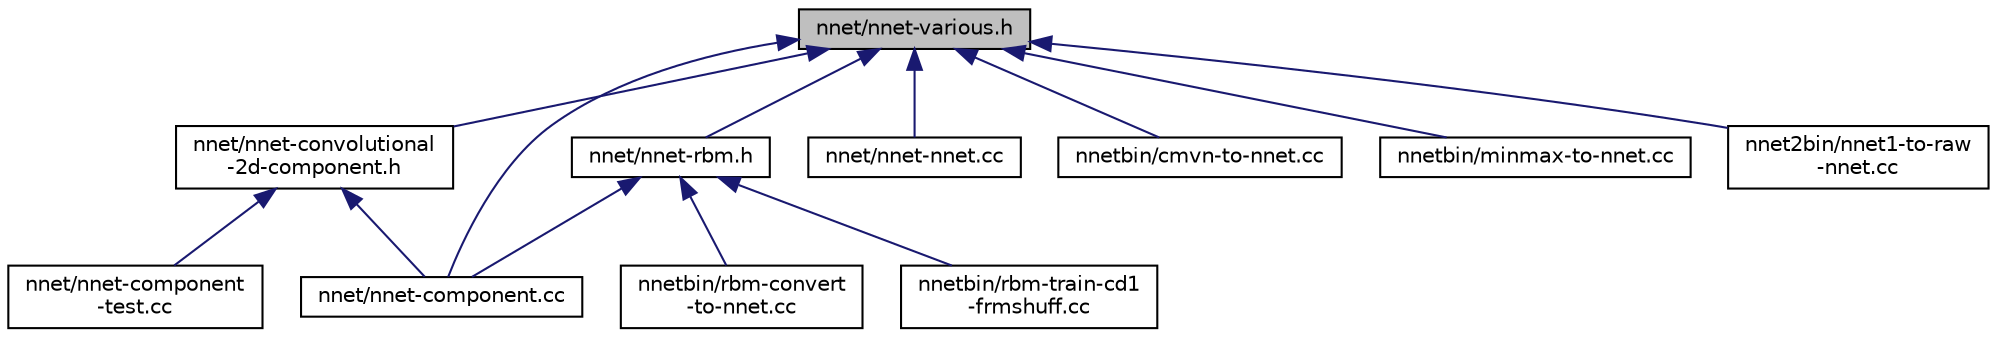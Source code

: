 digraph "nnet/nnet-various.h"
{
  edge [fontname="Helvetica",fontsize="10",labelfontname="Helvetica",labelfontsize="10"];
  node [fontname="Helvetica",fontsize="10",shape=record];
  Node90 [label="nnet/nnet-various.h",height=0.2,width=0.4,color="black", fillcolor="grey75", style="filled", fontcolor="black"];
  Node90 -> Node91 [dir="back",color="midnightblue",fontsize="10",style="solid",fontname="Helvetica"];
  Node91 [label="nnet/nnet-convolutional\l-2d-component.h",height=0.2,width=0.4,color="black", fillcolor="white", style="filled",URL="$nnet-convolutional-2d-component_8h.html"];
  Node91 -> Node92 [dir="back",color="midnightblue",fontsize="10",style="solid",fontname="Helvetica"];
  Node92 [label="nnet/nnet-component\l-test.cc",height=0.2,width=0.4,color="black", fillcolor="white", style="filled",URL="$nnet-component-test_8cc.html"];
  Node91 -> Node93 [dir="back",color="midnightblue",fontsize="10",style="solid",fontname="Helvetica"];
  Node93 [label="nnet/nnet-component.cc",height=0.2,width=0.4,color="black", fillcolor="white", style="filled",URL="$nnet-component_8cc.html"];
  Node90 -> Node94 [dir="back",color="midnightblue",fontsize="10",style="solid",fontname="Helvetica"];
  Node94 [label="nnet/nnet-rbm.h",height=0.2,width=0.4,color="black", fillcolor="white", style="filled",URL="$nnet-rbm_8h.html"];
  Node94 -> Node93 [dir="back",color="midnightblue",fontsize="10",style="solid",fontname="Helvetica"];
  Node94 -> Node95 [dir="back",color="midnightblue",fontsize="10",style="solid",fontname="Helvetica"];
  Node95 [label="nnetbin/rbm-convert\l-to-nnet.cc",height=0.2,width=0.4,color="black", fillcolor="white", style="filled",URL="$rbm-convert-to-nnet_8cc.html"];
  Node94 -> Node96 [dir="back",color="midnightblue",fontsize="10",style="solid",fontname="Helvetica"];
  Node96 [label="nnetbin/rbm-train-cd1\l-frmshuff.cc",height=0.2,width=0.4,color="black", fillcolor="white", style="filled",URL="$rbm-train-cd1-frmshuff_8cc.html"];
  Node90 -> Node93 [dir="back",color="midnightblue",fontsize="10",style="solid",fontname="Helvetica"];
  Node90 -> Node97 [dir="back",color="midnightblue",fontsize="10",style="solid",fontname="Helvetica"];
  Node97 [label="nnet/nnet-nnet.cc",height=0.2,width=0.4,color="black", fillcolor="white", style="filled",URL="$nnet-nnet_8cc.html"];
  Node90 -> Node98 [dir="back",color="midnightblue",fontsize="10",style="solid",fontname="Helvetica"];
  Node98 [label="nnetbin/cmvn-to-nnet.cc",height=0.2,width=0.4,color="black", fillcolor="white", style="filled",URL="$cmvn-to-nnet_8cc.html"];
  Node90 -> Node99 [dir="back",color="midnightblue",fontsize="10",style="solid",fontname="Helvetica"];
  Node99 [label="nnetbin/minmax-to-nnet.cc",height=0.2,width=0.4,color="black", fillcolor="white", style="filled",URL="$minmax-to-nnet_8cc.html"];
  Node90 -> Node100 [dir="back",color="midnightblue",fontsize="10",style="solid",fontname="Helvetica"];
  Node100 [label="nnet2bin/nnet1-to-raw\l-nnet.cc",height=0.2,width=0.4,color="black", fillcolor="white", style="filled",URL="$nnet1-to-raw-nnet_8cc.html"];
}
